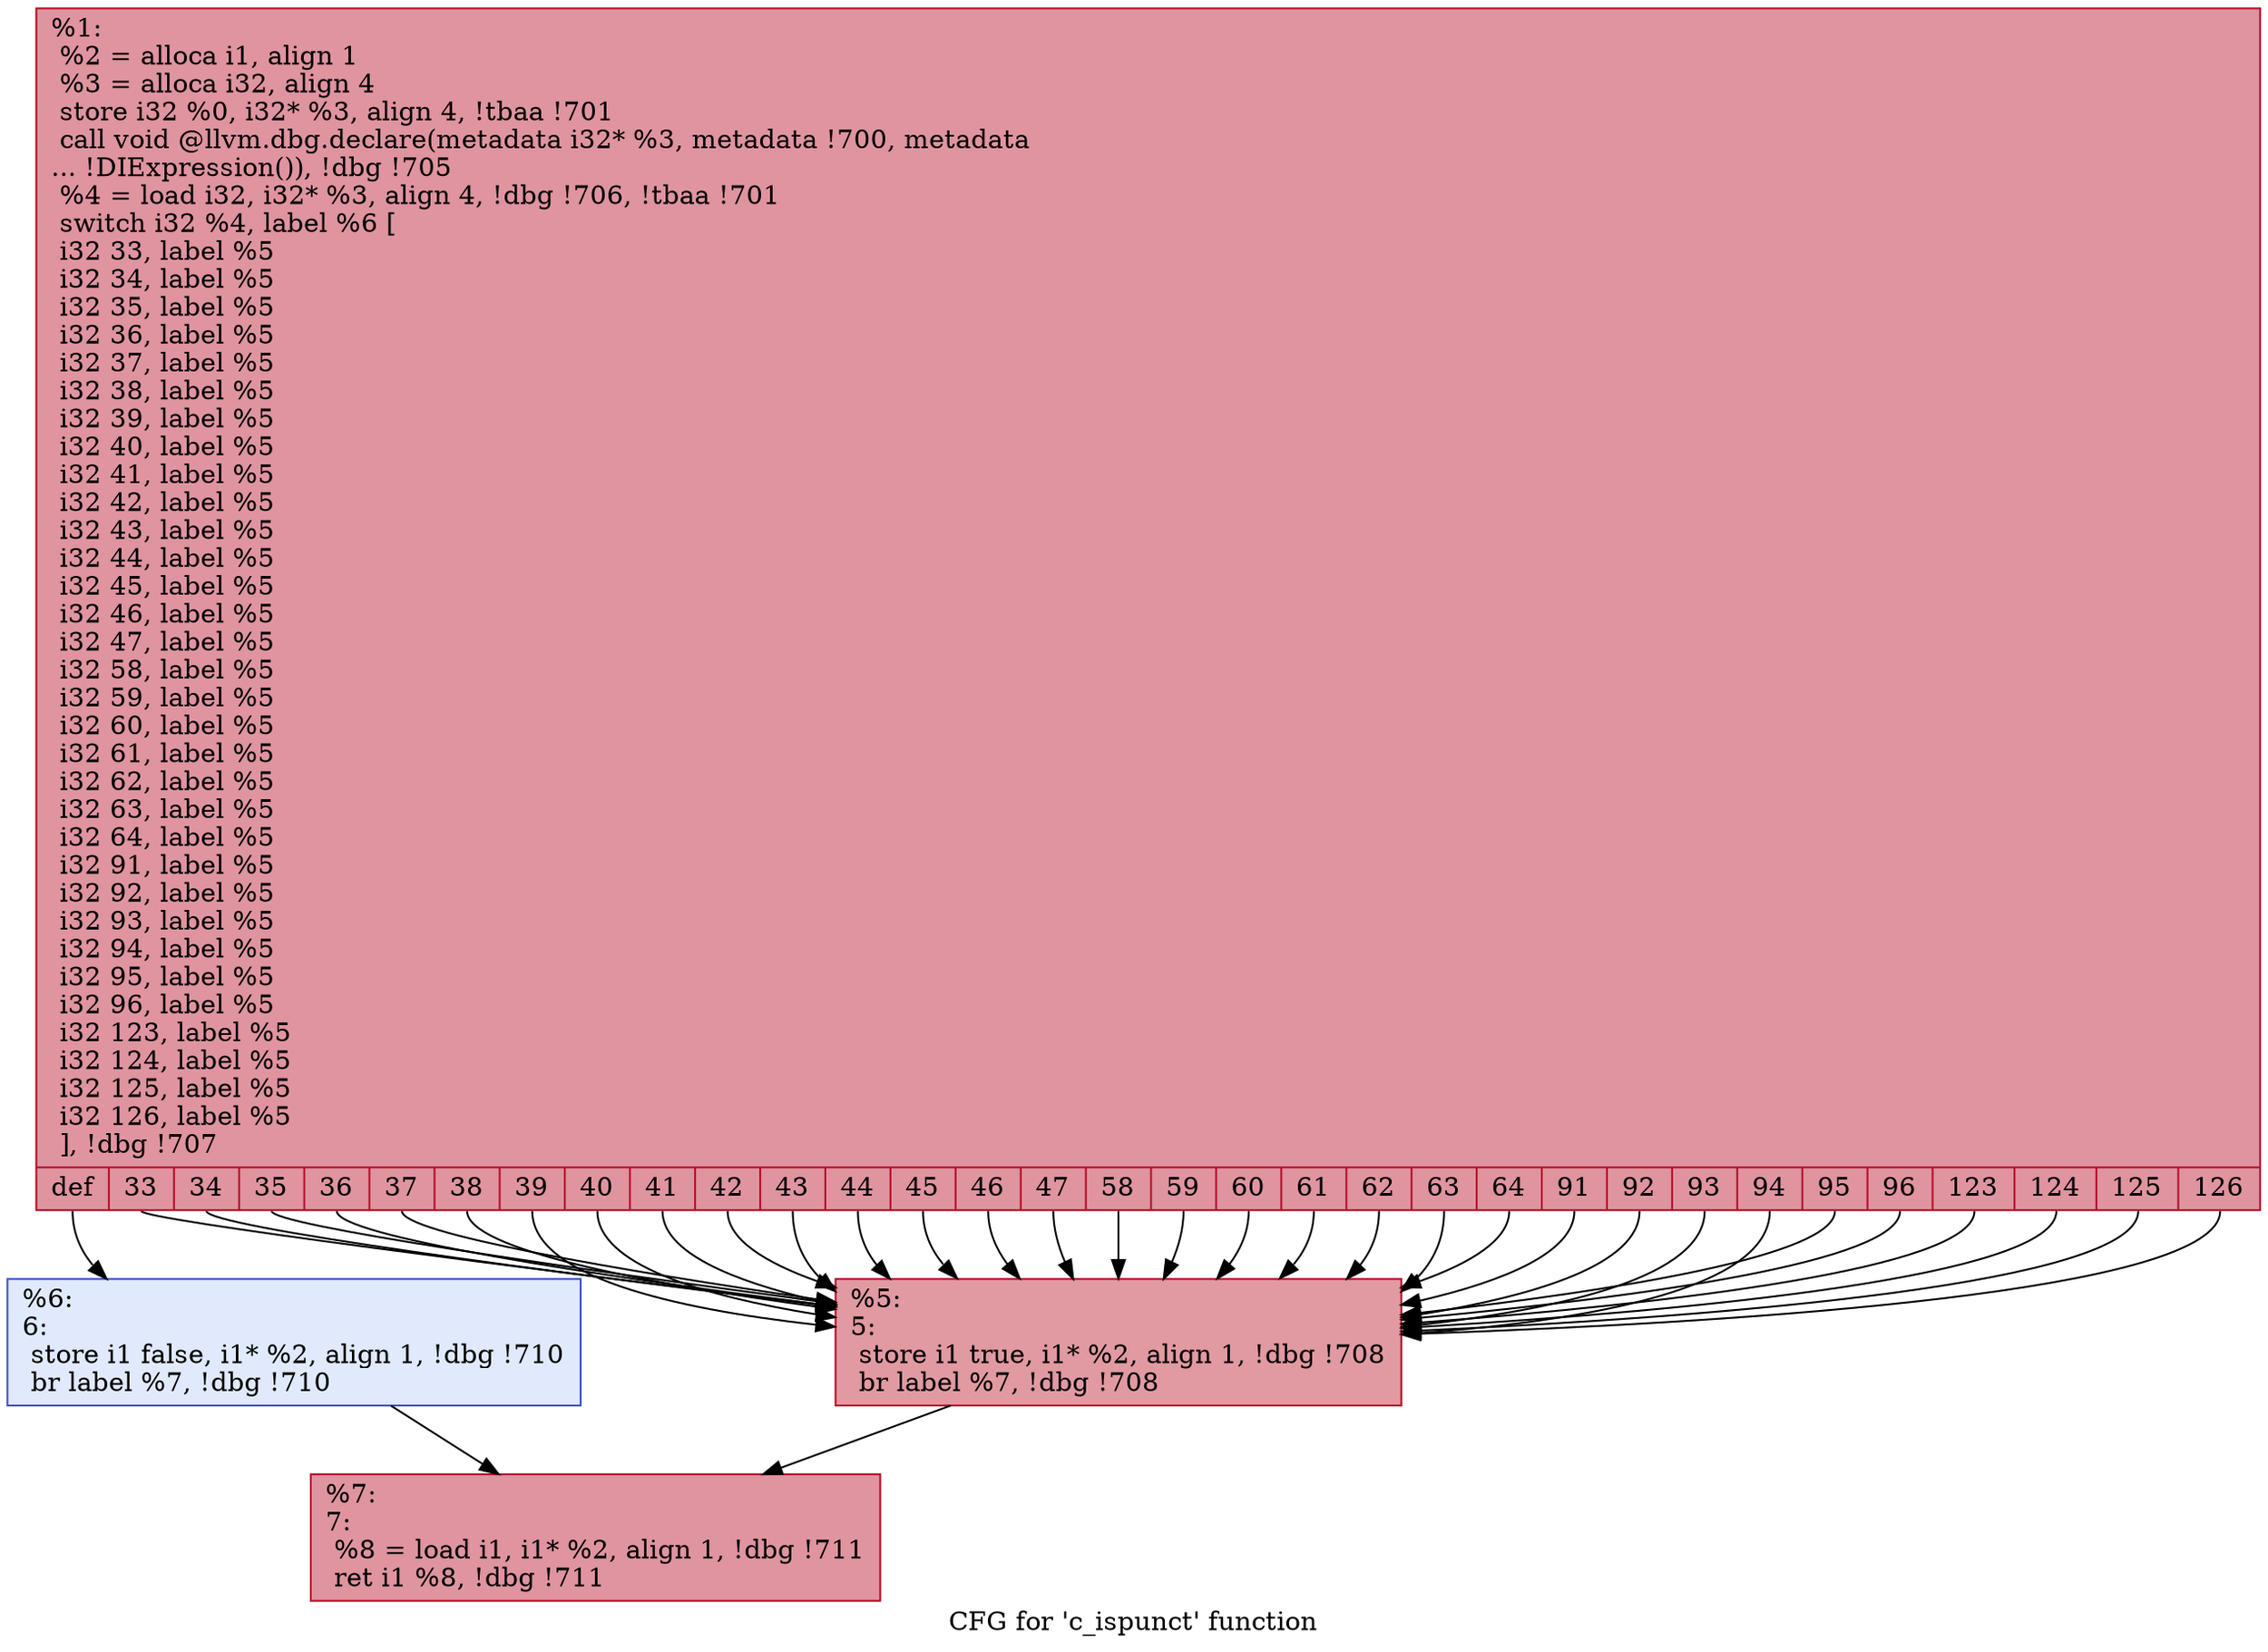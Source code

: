 digraph "CFG for 'c_ispunct' function" {
	label="CFG for 'c_ispunct' function";

	Node0x19e5930 [shape=record,color="#b70d28ff", style=filled, fillcolor="#b70d2870",label="{%1:\l  %2 = alloca i1, align 1\l  %3 = alloca i32, align 4\l  store i32 %0, i32* %3, align 4, !tbaa !701\l  call void @llvm.dbg.declare(metadata i32* %3, metadata !700, metadata\l... !DIExpression()), !dbg !705\l  %4 = load i32, i32* %3, align 4, !dbg !706, !tbaa !701\l  switch i32 %4, label %6 [\l    i32 33, label %5\l    i32 34, label %5\l    i32 35, label %5\l    i32 36, label %5\l    i32 37, label %5\l    i32 38, label %5\l    i32 39, label %5\l    i32 40, label %5\l    i32 41, label %5\l    i32 42, label %5\l    i32 43, label %5\l    i32 44, label %5\l    i32 45, label %5\l    i32 46, label %5\l    i32 47, label %5\l    i32 58, label %5\l    i32 59, label %5\l    i32 60, label %5\l    i32 61, label %5\l    i32 62, label %5\l    i32 63, label %5\l    i32 64, label %5\l    i32 91, label %5\l    i32 92, label %5\l    i32 93, label %5\l    i32 94, label %5\l    i32 95, label %5\l    i32 96, label %5\l    i32 123, label %5\l    i32 124, label %5\l    i32 125, label %5\l    i32 126, label %5\l  ], !dbg !707\l|{<s0>def|<s1>33|<s2>34|<s3>35|<s4>36|<s5>37|<s6>38|<s7>39|<s8>40|<s9>41|<s10>42|<s11>43|<s12>44|<s13>45|<s14>46|<s15>47|<s16>58|<s17>59|<s18>60|<s19>61|<s20>62|<s21>63|<s22>64|<s23>91|<s24>92|<s25>93|<s26>94|<s27>95|<s28>96|<s29>123|<s30>124|<s31>125|<s32>126}}"];
	Node0x19e5930:s0 -> Node0x19e37c0;
	Node0x19e5930:s1 -> Node0x19e3770;
	Node0x19e5930:s2 -> Node0x19e3770;
	Node0x19e5930:s3 -> Node0x19e3770;
	Node0x19e5930:s4 -> Node0x19e3770;
	Node0x19e5930:s5 -> Node0x19e3770;
	Node0x19e5930:s6 -> Node0x19e3770;
	Node0x19e5930:s7 -> Node0x19e3770;
	Node0x19e5930:s8 -> Node0x19e3770;
	Node0x19e5930:s9 -> Node0x19e3770;
	Node0x19e5930:s10 -> Node0x19e3770;
	Node0x19e5930:s11 -> Node0x19e3770;
	Node0x19e5930:s12 -> Node0x19e3770;
	Node0x19e5930:s13 -> Node0x19e3770;
	Node0x19e5930:s14 -> Node0x19e3770;
	Node0x19e5930:s15 -> Node0x19e3770;
	Node0x19e5930:s16 -> Node0x19e3770;
	Node0x19e5930:s17 -> Node0x19e3770;
	Node0x19e5930:s18 -> Node0x19e3770;
	Node0x19e5930:s19 -> Node0x19e3770;
	Node0x19e5930:s20 -> Node0x19e3770;
	Node0x19e5930:s21 -> Node0x19e3770;
	Node0x19e5930:s22 -> Node0x19e3770;
	Node0x19e5930:s23 -> Node0x19e3770;
	Node0x19e5930:s24 -> Node0x19e3770;
	Node0x19e5930:s25 -> Node0x19e3770;
	Node0x19e5930:s26 -> Node0x19e3770;
	Node0x19e5930:s27 -> Node0x19e3770;
	Node0x19e5930:s28 -> Node0x19e3770;
	Node0x19e5930:s29 -> Node0x19e3770;
	Node0x19e5930:s30 -> Node0x19e3770;
	Node0x19e5930:s31 -> Node0x19e3770;
	Node0x19e5930:s32 -> Node0x19e3770;
	Node0x19e3770 [shape=record,color="#b70d28ff", style=filled, fillcolor="#bb1b2c70",label="{%5:\l5:                                                \l  store i1 true, i1* %2, align 1, !dbg !708\l  br label %7, !dbg !708\l}"];
	Node0x19e3770 -> Node0x19e3810;
	Node0x19e37c0 [shape=record,color="#3d50c3ff", style=filled, fillcolor="#b9d0f970",label="{%6:\l6:                                                \l  store i1 false, i1* %2, align 1, !dbg !710\l  br label %7, !dbg !710\l}"];
	Node0x19e37c0 -> Node0x19e3810;
	Node0x19e3810 [shape=record,color="#b70d28ff", style=filled, fillcolor="#b70d2870",label="{%7:\l7:                                                \l  %8 = load i1, i1* %2, align 1, !dbg !711\l  ret i1 %8, !dbg !711\l}"];
}
